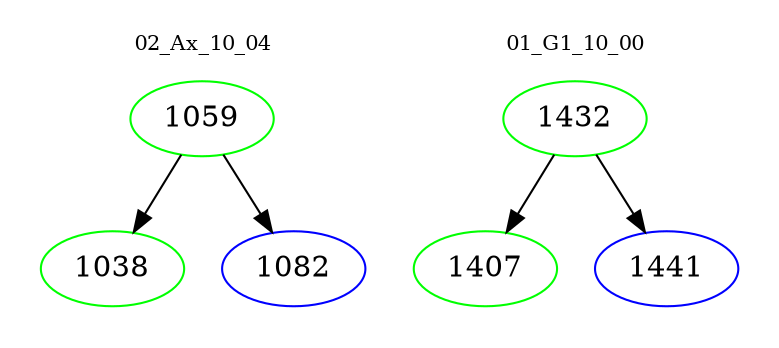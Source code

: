 digraph{
subgraph cluster_0 {
color = white
label = "02_Ax_10_04";
fontsize=10;
T0_1059 [label="1059", color="green"]
T0_1059 -> T0_1038 [color="black"]
T0_1038 [label="1038", color="green"]
T0_1059 -> T0_1082 [color="black"]
T0_1082 [label="1082", color="blue"]
}
subgraph cluster_1 {
color = white
label = "01_G1_10_00";
fontsize=10;
T1_1432 [label="1432", color="green"]
T1_1432 -> T1_1407 [color="black"]
T1_1407 [label="1407", color="green"]
T1_1432 -> T1_1441 [color="black"]
T1_1441 [label="1441", color="blue"]
}
}
